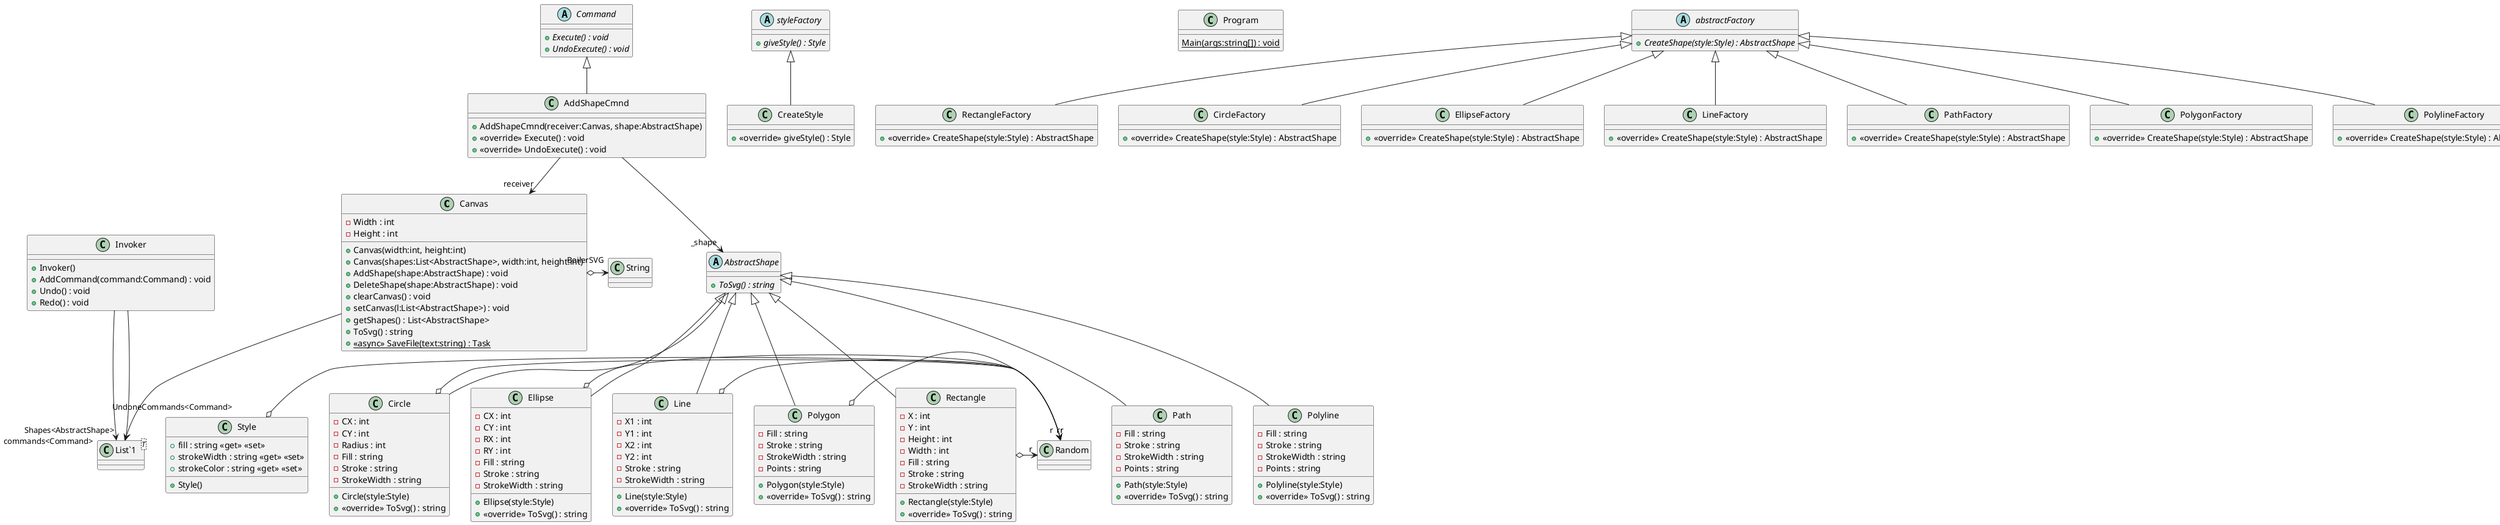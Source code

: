 @startuml
class Canvas {
    - Width : int
    - Height : int
    + Canvas(width:int, height:int)
    + Canvas(shapes:List<AbstractShape>, width:int, height:int)
    + AddShape(shape:AbstractShape) : void
    + DeleteShape(shape:AbstractShape) : void
    + clearCanvas() : void
    + setCanvas(l:List<AbstractShape>) : void
    + getShapes() : List<AbstractShape>
    + ToSvg() : string
    + {static} <<async>> SaveFile(text:string) : Task
}

abstract class styleFactory {
    + {abstract} giveStyle() : Style
}
class CreateStyle {
    + <<override>> giveStyle() : Style
}
styleFactory <|-- CreateStyle
class "List`1"<T> {
}
Canvas --> "Shapes<AbstractShape>" "List`1"
Canvas o-> "BoilerSVG" String
class Program {
    {static} Main(args:string[]) : void
}
abstract class AbstractShape {
    + {abstract} ToSvg() : string
}
class Style {
    + fill : string <<get>> <<set>>
    + strokeWidth : string <<get>> <<set>>
    + strokeColor : string <<get>> <<set>>
    + Style()
}
Style o-> "r" Random
class AddShapeCmnd {
    + AddShapeCmnd(receiver:Canvas, shape:AbstractShape)
    + <<override>> Execute() : void
    + <<override>> UndoExecute() : void
}
Command <|-- AddShapeCmnd
AddShapeCmnd --> "receiver" Canvas
AddShapeCmnd --> "_shape" AbstractShape
abstract class Command {
    + {abstract} Execute() : void
    + {abstract} UndoExecute() : void
}
class Invoker {
    + Invoker()
    + AddCommand(command:Command) : void
    + Undo() : void
    + Redo() : void
}
class "List`1"<T> {
}
Invoker --> "commands<Command>" "List`1"
Invoker --> "UndoneCommands<Command>" "List`1"
abstract class abstractFactory {
    + {abstract} CreateShape(style:Style) : AbstractShape
}
class RectangleFactory {
    + <<override>> CreateShape(style:Style) : AbstractShape
}
class CircleFactory {
    + <<override>> CreateShape(style:Style) : AbstractShape
}
class EllipseFactory {
    + <<override>> CreateShape(style:Style) : AbstractShape
}
class LineFactory {
    + <<override>> CreateShape(style:Style) : AbstractShape
}
class PathFactory {
    + <<override>> CreateShape(style:Style) : AbstractShape
}
class PolygonFactory {
    + <<override>> CreateShape(style:Style) : AbstractShape
}
class PolylineFactory {
    + <<override>> CreateShape(style:Style) : AbstractShape
}
abstractFactory <|-- RectangleFactory
abstractFactory <|-- CircleFactory
abstractFactory <|-- EllipseFactory
abstractFactory <|-- LineFactory
abstractFactory <|-- PathFactory
abstractFactory <|-- PolygonFactory
abstractFactory <|-- PolylineFactory

class Circle {
    - CX : int
    - CY : int
    - Radius : int
    - Fill : string
    - Stroke : string
    - StrokeWidth : string
    + Circle(style:Style)
    + <<override>> ToSvg() : string
}
AbstractShape <|-- Circle
Circle o-> "r" Random
class Ellipse {
    - CX : int
    - CY : int
    - RX : int
    - RY : int
    - Fill : string
    - Stroke : string
    - StrokeWidth : string
    + Ellipse(style:Style)
    + <<override>> ToSvg() : string
}
AbstractShape <|-- Ellipse
Ellipse o-> "r" Random
class Line {
    - X1 : int
    - Y1 : int
    - X2 : int
    - Y2 : int
    - Stroke : string
    - StrokeWidth : string
    + Line(style:Style)
    + <<override>> ToSvg() : string
}
AbstractShape <|-- Line
Line o-> "r" Random
class Path {
    - Fill : string
    - Stroke : string
    - StrokeWidth : string
    - Points : string
    + Path(style:Style)
    + <<override>> ToSvg() : string
}
AbstractShape <|-- Path
class Polygon {
    - Fill : string
    - Stroke : string
    - StrokeWidth : string
    - Points : string
    + Polygon(style:Style)
    + <<override>> ToSvg() : string
}
AbstractShape <|-- Polygon
Polygon o-> "r" Random
class Polyline {
    - Fill : string
    - Stroke : string
    - StrokeWidth : string
    - Points : string
    + Polyline(style:Style)
    + <<override>> ToSvg() : string
}
AbstractShape <|-- Polyline
class Rectangle {
    - X : int
    - Y : int
    - Height : int
    - Width : int
    - Fill : string
    - Stroke : string
    - StrokeWidth : string
    + Rectangle(style:Style)
    + <<override>> ToSvg() : string
}
AbstractShape <|-- Rectangle
Rectangle o-> "r" Random
@enduml
